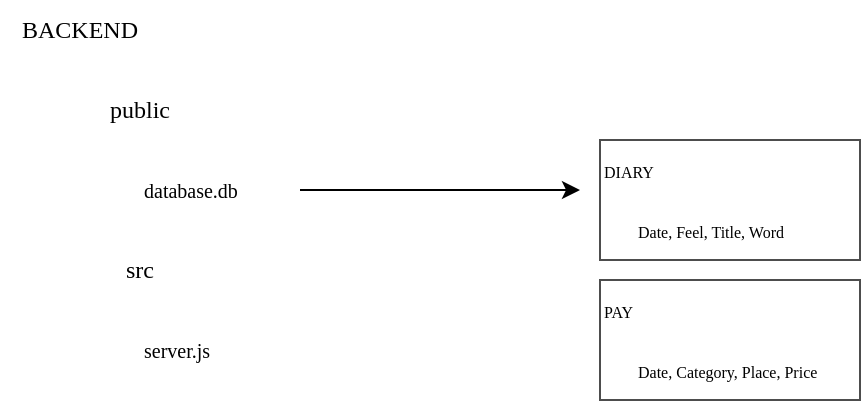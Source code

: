 <mxfile>
    <diagram id="gcOHYg_K2u5FEN-JGZ_w" name="Page-1">
        <mxGraphModel dx="371" dy="236" grid="1" gridSize="10" guides="1" tooltips="1" connect="1" arrows="1" fold="1" page="1" pageScale="1" pageWidth="1920" pageHeight="1200" math="0" shadow="0">
            <root>
                <mxCell id="0"/>
                <mxCell id="1" parent="0"/>
                <mxCell id="2" value="&lt;font face=&quot;Comic Sans MS&quot;&gt;BACKEND&lt;/font&gt;" style="text;html=1;strokeColor=none;fillColor=none;align=center;verticalAlign=middle;whiteSpace=wrap;rounded=0;" vertex="1" parent="1">
                    <mxGeometry x="40" y="50" width="80" height="30" as="geometry"/>
                </mxCell>
                <mxCell id="3" value="&lt;font style=&quot;font-size: 12px;&quot;&gt;public&lt;/font&gt;" style="text;html=1;strokeColor=none;fillColor=none;align=center;verticalAlign=middle;whiteSpace=wrap;rounded=0;fontFamily=Comic Sans MS;" vertex="1" parent="1">
                    <mxGeometry x="80" y="90" width="60" height="30" as="geometry"/>
                </mxCell>
                <mxCell id="4" value="&lt;font style=&quot;font-size: 12px;&quot;&gt;src&lt;/font&gt;" style="text;html=1;strokeColor=none;fillColor=none;align=center;verticalAlign=middle;whiteSpace=wrap;rounded=0;fontFamily=Comic Sans MS;" vertex="1" parent="1">
                    <mxGeometry x="80" y="170" width="60" height="30" as="geometry"/>
                </mxCell>
                <mxCell id="15" style="edgeStyle=none;html=1;exitX=1;exitY=0.5;exitDx=0;exitDy=0;fontFamily=Comic Sans MS;fontSize=8;" edge="1" parent="1" source="5">
                    <mxGeometry relative="1" as="geometry">
                        <mxPoint x="330" y="145" as="targetPoint"/>
                    </mxGeometry>
                </mxCell>
                <mxCell id="5" value="&lt;font style=&quot;font-size: 10px;&quot;&gt;database.db&lt;/font&gt;" style="text;html=1;strokeColor=none;fillColor=none;align=left;verticalAlign=middle;whiteSpace=wrap;rounded=0;fontFamily=Comic Sans MS;fontSize=12;" vertex="1" parent="1">
                    <mxGeometry x="110" y="130" width="80" height="30" as="geometry"/>
                </mxCell>
                <mxCell id="9" value="" style="group;strokeColor=#4D4D4D;" vertex="1" connectable="0" parent="1">
                    <mxGeometry x="340" y="120" width="130" height="60" as="geometry"/>
                </mxCell>
                <mxCell id="7" value="&lt;font style=&quot;font-size: 8px;&quot;&gt;DIARY&lt;/font&gt;" style="text;html=1;strokeColor=none;fillColor=none;align=left;verticalAlign=middle;whiteSpace=wrap;rounded=0;fontFamily=Comic Sans MS;fontSize=10;" vertex="1" parent="9">
                    <mxGeometry width="51.429" height="30" as="geometry"/>
                </mxCell>
                <mxCell id="8" value="&lt;font style=&quot;font-size: 8px;&quot;&gt;Date, Feel, Title, Word&amp;nbsp;&lt;/font&gt;" style="text;html=1;strokeColor=none;fillColor=none;align=left;verticalAlign=middle;whiteSpace=wrap;rounded=0;fontFamily=Comic Sans MS;fontSize=10;" vertex="1" parent="9">
                    <mxGeometry x="17.14" y="30" width="112.86" height="30" as="geometry"/>
                </mxCell>
                <mxCell id="13" value="" style="group;shadow=0;strokeColor=#4D4D4D;" vertex="1" connectable="0" parent="1">
                    <mxGeometry x="340" y="190" width="130" height="60" as="geometry"/>
                </mxCell>
                <mxCell id="11" value="&lt;span style=&quot;font-size: 8px;&quot;&gt;PAY&lt;/span&gt;" style="text;html=1;strokeColor=none;fillColor=none;align=left;verticalAlign=middle;whiteSpace=wrap;rounded=0;fontFamily=Comic Sans MS;fontSize=10;" vertex="1" parent="13">
                    <mxGeometry width="51.429" height="30" as="geometry"/>
                </mxCell>
                <mxCell id="12" value="&lt;font style=&quot;font-size: 8px;&quot;&gt;Date, Category, Place, Price&lt;/font&gt;" style="text;html=1;strokeColor=none;fillColor=none;align=left;verticalAlign=middle;whiteSpace=wrap;rounded=0;fontFamily=Comic Sans MS;fontSize=10;" vertex="1" parent="13">
                    <mxGeometry x="17.14" y="30" width="112.86" height="30" as="geometry"/>
                </mxCell>
                <mxCell id="14" value="&lt;span style=&quot;font-size: 10px;&quot;&gt;server.js&lt;/span&gt;" style="text;html=1;strokeColor=none;fillColor=none;align=left;verticalAlign=middle;whiteSpace=wrap;rounded=0;fontFamily=Comic Sans MS;fontSize=12;" vertex="1" parent="1">
                    <mxGeometry x="110" y="210" width="60" height="30" as="geometry"/>
                </mxCell>
            </root>
        </mxGraphModel>
    </diagram>
</mxfile>